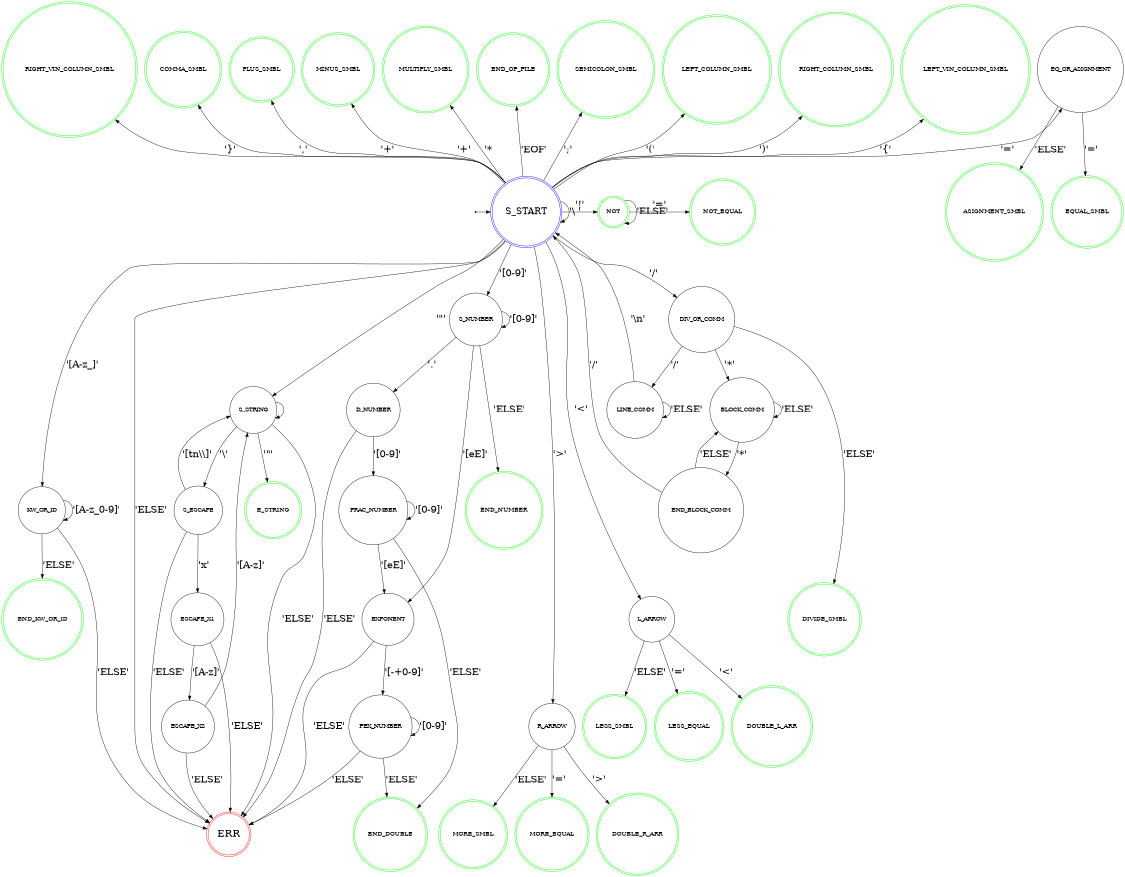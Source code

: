 digraph finite_state_machine 


{
    
    //rankdir=LR;
    size="7.5, 10"
    ratio= "compress"  
    page="8.5,11"
    #sccmap
    #unflatten
    #gvpr
    #constraint=false
    overlap="false"


    node [shape = point ]; qi; // tuto si definoval iba pre qi ze je point
    node [shape = doublecircle, fontsize = 23, color  = blue];S_START;
    node [shape = doublecircle, fontsize = 26, color  = red];ERR;
    node [shape = doublecircle, fontsize = 15, color  = green];{
    												SEMICOLON_SMBL, LEFT_COLUMN_SMBL, RIGHT_COLUMN_SMBL,
    												LEFT_VIN_COLUMN_SMBL, RIGHT_VIN_COLUMN_SMBL, COMMA_SMBL,
    												PLUS_SMBL, MINUS_SMBL, MULTIPLY_SMBL, END_DOUBLE, END_NUMBER,
       												END_OF_FILE, END_KW_OR_ID, LESS_SMBL, LESS_EQUAL,
    												DOUBLE_R_ARR, DOUBLE_L_ARR,	MORE_SMBL, MORE_EQUAL, NOT,
    												E_STRING, ASIGNMENT_SMBL,	EQUAL_SMBL,DIVIDE_SMBL, NOT_EQUAL
    											};// ostatne su taketo neda sa nahodou priradit k tomu ako je vyssie ale viac poloziek?
    node [rank=max, shape = circle , fontsize = 14, color =black ]; 

################################################################################
# These are end states 
    
	
	S_START -> S_START						[ label = "\'\\ \'" , fontsize = 24 ];		
		S_START -> NOT						[ label = "\'!\'" , fontsize = 25 ];
			NOT -> NOT_EQUAL					[ label = "\'=\'" , fontsize = 25  ];
			NOT -> NOT							[ label = "\'ELSE\'" , fontsize = 24 ];
		S_START -> R_ARROW					[ label = "\'>\'" , fontsize = 25 ];
			R_ARROW -> MORE_SMBL				[ label = "\'ELSE\'" , fontsize = 24 ];
			R_ARROW -> MORE_EQUAL				[ label = "\'=\'" , fontsize = 25 ];
			R_ARROW -> DOUBLE_R_ARR				[ label = "\'>\'" , fontsize = 25 ];
		S_START -> L_ARROW					[ label = "\'<\'" ,fontsize = 25  ];
			L_ARROW -> LESS_SMBL				[ label = "\'ELSE\'", fontsize = 24  ];
			L_ARROW -> LESS_EQUAL				[ label = "\'=\'" , fontsize = 25  ];
			L_ARROW -> DOUBLE_L_ARR				[ label = "\'<\'" , fontsize = 25  ];
		S_START -> KW_OR_ID					[ label = "\'[A-z_]\'", fontsize = 24  ];
			KW_OR_ID -> ERR					[ label = "\'ELSE\'", fontsize = 24  ];
			KW_OR_ID -> KW_OR_ID			[ label = "\'[A-z_0-9]\'", fontsize = 24  ];
			KW_OR_ID -> END_KW_OR_ID		[ label = "\'ELSE\'" , fontsize = 24 ];	
		DIV_OR_COMM -> DIVIDE_SMBL			[ label = "\'ELSE\'", fontsize = 24  ];	
		DIV_OR_COMM -> LINE_COMM			[ label = "\'/\'" , fontsize = 25  ];
				LINE_COMM -> LINE_COMM 				[ label = "\'ELSE\'", fontsize = 24  ];
				LINE_COMM -> S_START				[ label = "\'\\n\'" , fontsize = 25  ];
			DIV_OR_COMM -> BLOCK_COMM			[ label = "\'*\'" , fontsize = 25  ];
				BLOCK_COMM -> END_BLOCK_COMM		[ label = "\'*\'" , fontsize = 25  ];
				BLOCK_COMM -> BLOCK_COMM 			[ label = "\'ELSE\'", fontsize = 24  ];
					END_BLOCK_COMM -> S_START			[ label = "\'/\'" , fontsize = 25  ];
				END_BLOCK_COMM -> BLOCK_COMM 		[ label = "\'ELSE\'", fontsize = 24  ];
		S_STRING -> S_STRING			[ lavel = "All except \'\\\'", fontsize = 24 ]
			S_STRING -> ERR					[ label = "\'ELSE\'", fontsize = 24  ];	
			S_STRING -> S_ESCAPE			[ label = "\'\\\'", fontsize = 25  ];
				S_ESCAPE -> S_STRING			[ label = "\'[tn\\\\]\'", fontsize = 25 ]
				S_ESCAPE -> ERR					[ label = "\'ELSE\'", fontsize = 24  ];	
				S_ESCAPE -> ESCAPE_X1			[ label = "\'x\'", fontsize = 25   ];
					ESCAPE_X1 -> ESCAPE_X2		[ label = "\'[A-z]\'" , fontsize = 24 ];
					ESCAPE_X1 -> ERR 		[ label = "\'ELSE\'" , fontsize = 24 ];
							ESCAPE_X2 -> S_STRING   [ label = "\'[A-z]\'" , fontsize = 24 ];
							ESCAPE_X2 -> ERR 		[ label = "\'ELSE\'" , fontsize = 24 ];	
			S_STRING -> E_STRING				[ label = "\'\"\'" , fontsize = 25 ];
		S_START -> EQ_OR_ASIGNMENT			[ label = "\'=\'", fontsize = 25 ];
			EQ_OR_ASIGNMENT -> ASIGNMENT_SMBL	[ label = "\'ELSE\'" , fontsize = 24 ];
			EQ_OR_ASIGNMENT -> EQUAL_SMBL		[ label = "\'=\'", fontsize = 25  ];
	S_START -> ERR						[ label = "\'ELSE\'" , fontsize = 24 ];
	S_START -> COMMA_SMBL				[ label = "\',\'", fontsize = 25   ];
	S_START -> END_OF_FILE		[ label = "\'EOF\'", fontsize = 24 ];
	S_START -> PLUS_SMBL				[ label = "\'+\'" , fontsize = 25  ];
	S_START -> MINUS_SMBL				[ label = "\'+\'", fontsize = 25   ];
	S_START -> LEFT_VIN_COLUMN_SMBL		[ label = "\'{\'" , fontsize = 25 ];
	S_START -> RIGHT_VIN_COLUMN_SMBL	[ label = "\'}\'" , fontsize = 25 ];	
	S_START -> S_STRING 				[ label = "\'\"\'" , fontsize = 25 ];
	S_START -> RIGHT_COLUMN_SMBL		[ label = "\')\'" , fontsize = 25 ];
	S_START -> LEFT_COLUMN_SMBL			[ label = "\'(\'" , fontsize = 25 ];
	S_START -> DIV_OR_COMM				[ label = "\'/\'", fontsize = 25  ];
	S_START -> MULTIPLY_SMBL			[ label = "\'*" , fontsize = 25 ];
	S_START -> SEMICOLON_SMBL			[ label = "\';\'", fontsize = 25  ];
	S_START -> S_NUMBER 				[ label = "\'[0-9]\'" , fontsize = 24 ];
		S_NUMBER -> S_NUMBER			[ label = "\'[0-9]\'" , fontsize = 24 ];
		S_NUMBER -> END_NUMBER			[ label = "\'ELSE\'" , fontsize = 24 ];	
		S_NUMBER -> EXPONENT			[ label = "\'[eE]\'", fontsize = 24  ];
		S_NUMBER -> D_NUMBER			[ label = "\'.\'" fontsize = 25 ];
			D_NUMBER -> FRAC_NUMBER			[ label = "\'[0-9]\'" , fontsize = 24 ];
			D_NUMBER -> ERR					[ label = "\'ELSE\'" , fontsize = 24 ];    
			FRAC_NUMBER -> FRAC_NUMBER			[ label = "\'[0-9]\'", fontsize = 24 ];
			FRAC_NUMBER -> END_DOUBLE		[ label = "\'ELSE\'" , fontsize = 24 ];
			FRAC_NUMBER -> EXPONENT			[ label = "\'[eE]\'" , fontsize = 24 ];
				EXPONENT -> FEX_NUMBER			[ label = "\'[\-+0-9]\'", fontsize = 24  ];
				EXPONENT -> ERR					[ label = "\'ELSE\'" , fontsize = 24 ];
					FEX_NUMBER -> FEX_NUMBER		[ label = "\'[0-9]\'" , fontsize = 24 ];
					FEX_NUMBER -> END_DOUBLE		[ label = "\'ELSE\'" , fontsize = 24 ];		
					FEX_NUMBER -> ERR				[ label = "\'ELSE\'" , fontsize = 24 ];
	qi -> S_START;
	{	rank=same qi,S_START, NOT, NOT_EQUAL }//ak vymazem tak povodny stav ako predtym celkom
	
	{ 	rank=min END_OF_FILE }
	{ 
		rank=same //as EOF ^^^
			END_OF_FILE,
			SEMICOLON_SMBL,
			LEFT_VIN_COLUMN_SMBL, 
			RIGHT_COLUMN_SMBL, 
			RIGHT_VIN_COLUMN_SMBL, 
			LEFT_COLUMN_SMBL,    
			COMMA_SMBL,
			EQ_OR_ASIGNMENT,
			PLUS_SMBL,
			MINUS_SMBL,
			MULTIPLY_SMBL		
	}

	{
		rank=same //layer
			R_ARROW,
			FEX_NUMBER,
			LESS_EQUAL,LESS_SMBL
	}

	{
		rank=same //layer
			L_ARROW,
			DIVIDE_SMBL,
			END_KW_OR_ID
	}

	{
		rank=same //layers
			E_STRING,
			KW_OR_ID,
			END_NUMBER
	}

}
